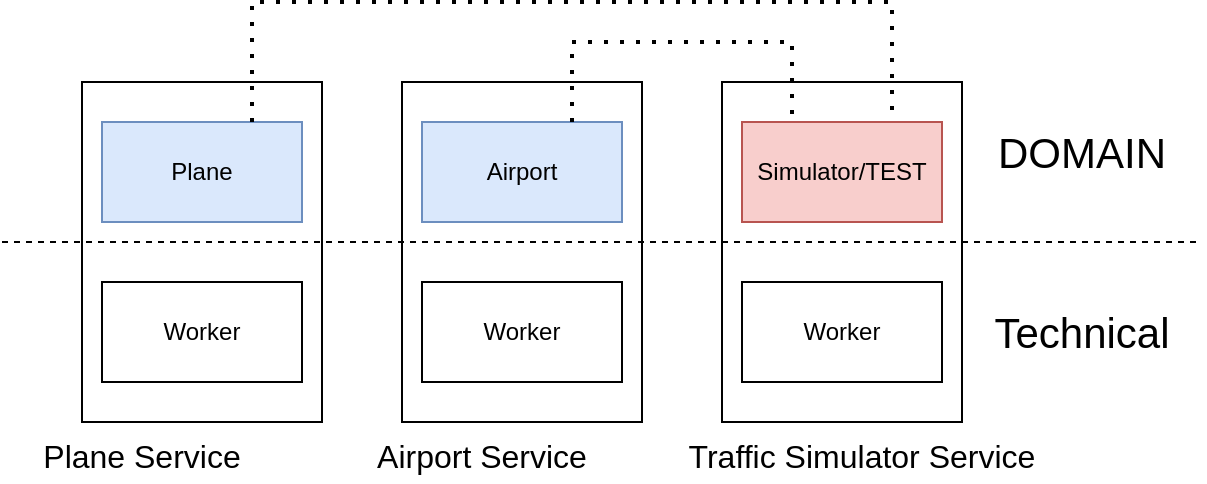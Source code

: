 <mxfile version="17.1.1" type="device"><diagram id="apxWKlKhvN3rOfayk-qb" name="Page-1"><mxGraphModel dx="731" dy="2238" grid="1" gridSize="10" guides="1" tooltips="1" connect="1" arrows="1" fold="1" page="1" pageScale="1" pageWidth="827" pageHeight="1169" math="0" shadow="0"><root><mxCell id="0"/><mxCell id="1" parent="0"/><mxCell id="VccFhwS7uZSuhBTgzqSg-1" value="" style="rounded=0;whiteSpace=wrap;html=1;" vertex="1" parent="1"><mxGeometry x="40" y="40" width="120" height="170" as="geometry"/></mxCell><mxCell id="VccFhwS7uZSuhBTgzqSg-2" value="" style="rounded=0;whiteSpace=wrap;html=1;" vertex="1" parent="1"><mxGeometry x="200" y="40" width="120" height="170" as="geometry"/></mxCell><mxCell id="VccFhwS7uZSuhBTgzqSg-3" value="" style="rounded=0;whiteSpace=wrap;html=1;" vertex="1" parent="1"><mxGeometry x="360" y="40" width="120" height="170" as="geometry"/></mxCell><mxCell id="VccFhwS7uZSuhBTgzqSg-5" value="Plane" style="rounded=0;whiteSpace=wrap;html=1;fillColor=#dae8fc;strokeColor=#6c8ebf;" vertex="1" parent="1"><mxGeometry x="50" y="60" width="100" height="50" as="geometry"/></mxCell><mxCell id="VccFhwS7uZSuhBTgzqSg-6" value="Worker" style="rounded=0;whiteSpace=wrap;html=1;" vertex="1" parent="1"><mxGeometry x="50" y="140" width="100" height="50" as="geometry"/></mxCell><mxCell id="VccFhwS7uZSuhBTgzqSg-7" value="Airport" style="rounded=0;whiteSpace=wrap;html=1;fillColor=#dae8fc;strokeColor=#6c8ebf;" vertex="1" parent="1"><mxGeometry x="210" y="60" width="100" height="50" as="geometry"/></mxCell><mxCell id="VccFhwS7uZSuhBTgzqSg-8" value="Worker" style="rounded=0;whiteSpace=wrap;html=1;" vertex="1" parent="1"><mxGeometry x="210" y="140" width="100" height="50" as="geometry"/></mxCell><mxCell id="VccFhwS7uZSuhBTgzqSg-9" value="Worker" style="rounded=0;whiteSpace=wrap;html=1;" vertex="1" parent="1"><mxGeometry x="370" y="140" width="100" height="50" as="geometry"/></mxCell><mxCell id="VccFhwS7uZSuhBTgzqSg-10" value="Simulator/TEST" style="rounded=0;whiteSpace=wrap;html=1;fillColor=#f8cecc;strokeColor=#b85450;" vertex="1" parent="1"><mxGeometry x="370" y="60" width="100" height="50" as="geometry"/></mxCell><mxCell id="VccFhwS7uZSuhBTgzqSg-11" value="" style="endArrow=none;dashed=1;html=1;rounded=0;" edge="1" parent="1"><mxGeometry width="50" height="50" relative="1" as="geometry"><mxPoint y="120" as="sourcePoint"/><mxPoint x="600" y="120" as="targetPoint"/></mxGeometry></mxCell><mxCell id="VccFhwS7uZSuhBTgzqSg-12" value="&lt;font style=&quot;font-size: 21px&quot;&gt;DOMAIN&lt;/font&gt;" style="text;html=1;strokeColor=none;fillColor=none;align=center;verticalAlign=middle;whiteSpace=wrap;rounded=0;" vertex="1" parent="1"><mxGeometry x="510" y="60" width="60" height="30" as="geometry"/></mxCell><mxCell id="VccFhwS7uZSuhBTgzqSg-13" value="Technical" style="text;html=1;strokeColor=none;fillColor=none;align=center;verticalAlign=middle;whiteSpace=wrap;rounded=0;fontSize=21;" vertex="1" parent="1"><mxGeometry x="510" y="150" width="60" height="30" as="geometry"/></mxCell><mxCell id="VccFhwS7uZSuhBTgzqSg-14" value="" style="endArrow=none;dashed=1;html=1;dashPattern=1 3;strokeWidth=2;rounded=0;fontSize=21;exitX=0.75;exitY=0;exitDx=0;exitDy=0;entryX=0.75;entryY=0;entryDx=0;entryDy=0;" edge="1" parent="1" source="VccFhwS7uZSuhBTgzqSg-5" target="VccFhwS7uZSuhBTgzqSg-10"><mxGeometry width="50" height="50" relative="1" as="geometry"><mxPoint x="110" y="60" as="sourcePoint"/><mxPoint x="130" y="10" as="targetPoint"/><Array as="points"><mxPoint x="125"/><mxPoint x="445"/></Array></mxGeometry></mxCell><mxCell id="VccFhwS7uZSuhBTgzqSg-15" value="" style="endArrow=none;dashed=1;html=1;dashPattern=1 3;strokeWidth=2;rounded=0;fontSize=21;exitX=0.75;exitY=0;exitDx=0;exitDy=0;entryX=0.25;entryY=0;entryDx=0;entryDy=0;" edge="1" parent="1" source="VccFhwS7uZSuhBTgzqSg-7" target="VccFhwS7uZSuhBTgzqSg-10"><mxGeometry width="50" height="50" relative="1" as="geometry"><mxPoint x="280" y="70" as="sourcePoint"/><mxPoint x="330" y="20" as="targetPoint"/><Array as="points"><mxPoint x="285" y="20"/><mxPoint x="395" y="20"/></Array></mxGeometry></mxCell><mxCell id="VccFhwS7uZSuhBTgzqSg-19" value="&lt;font style=&quot;font-size: 16px&quot;&gt;Plane Service&lt;/font&gt;" style="text;html=1;strokeColor=none;fillColor=none;align=center;verticalAlign=middle;whiteSpace=wrap;rounded=0;fontSize=21;" vertex="1" parent="1"><mxGeometry x="10" y="210" width="120" height="30" as="geometry"/></mxCell><mxCell id="VccFhwS7uZSuhBTgzqSg-20" value="&lt;font style=&quot;font-size: 16px&quot;&gt;Airport Service&lt;/font&gt;" style="text;html=1;strokeColor=none;fillColor=none;align=center;verticalAlign=middle;whiteSpace=wrap;rounded=0;fontSize=21;" vertex="1" parent="1"><mxGeometry x="180" y="210" width="120" height="30" as="geometry"/></mxCell><mxCell id="VccFhwS7uZSuhBTgzqSg-21" value="&lt;font style=&quot;font-size: 16px&quot;&gt;Traffic Simulator Service&lt;/font&gt;" style="text;html=1;strokeColor=none;fillColor=none;align=center;verticalAlign=middle;whiteSpace=wrap;rounded=0;fontSize=21;" vertex="1" parent="1"><mxGeometry x="340" y="210" width="180" height="30" as="geometry"/></mxCell></root></mxGraphModel></diagram></mxfile>